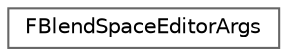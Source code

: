 digraph "Graphical Class Hierarchy"
{
 // INTERACTIVE_SVG=YES
 // LATEX_PDF_SIZE
  bgcolor="transparent";
  edge [fontname=Helvetica,fontsize=10,labelfontname=Helvetica,labelfontsize=10];
  node [fontname=Helvetica,fontsize=10,shape=box,height=0.2,width=0.4];
  rankdir="LR";
  Node0 [id="Node000000",label="FBlendSpaceEditorArgs",height=0.2,width=0.4,color="grey40", fillcolor="white", style="filled",URL="$d0/d64/structFBlendSpaceEditorArgs.html",tooltip=" "];
}

